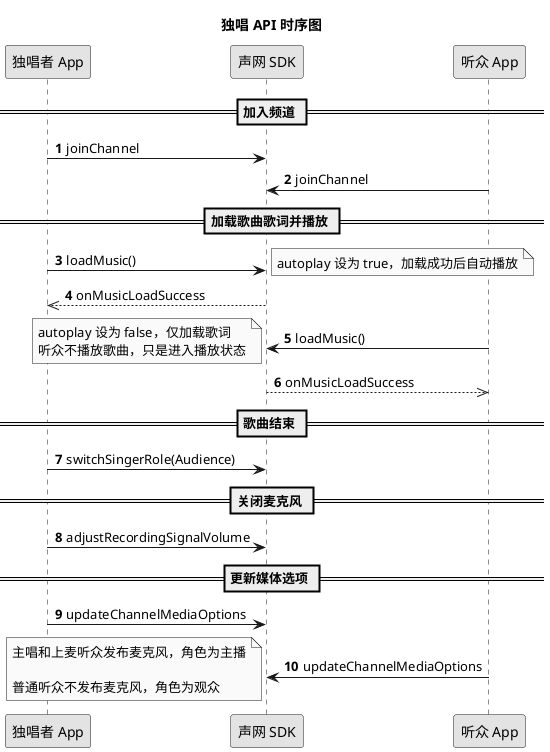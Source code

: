 @startuml
title 独唱 API 时序图
autonumber
skinparam monochrome true
participant "独唱者 App" as a
participant "声网 SDK" as b
participant "听众 App" as c
== 加入频道 ==
a -> b: joinChannel
c -> b: joinChannel
== 加载歌曲歌词并播放 ==
a -> b: loadMusic()
note right
autoplay 设为 true，加载成功后自动播放
end note
b -->> a: onMusicLoadSuccess
c -> b: loadMusic()
note left
autoplay 设为 false，仅加载歌词
听众不播放歌曲，只是进入播放状态
end note
b -->> c: onMusicLoadSuccess
== 歌曲结束 ==
a -> b: switchSingerRole(Audience)
== 关闭麦克风 ==
a -> b: adjustRecordingSignalVolume
== 更新媒体选项 ==
a -> b: updateChannelMediaOptions
c -> b: updateChannelMediaOptions
note left
主唱和上麦听众发布麦克风，角色为主播

普通听众不发布麦克风，角色为观众
end note
@enduml